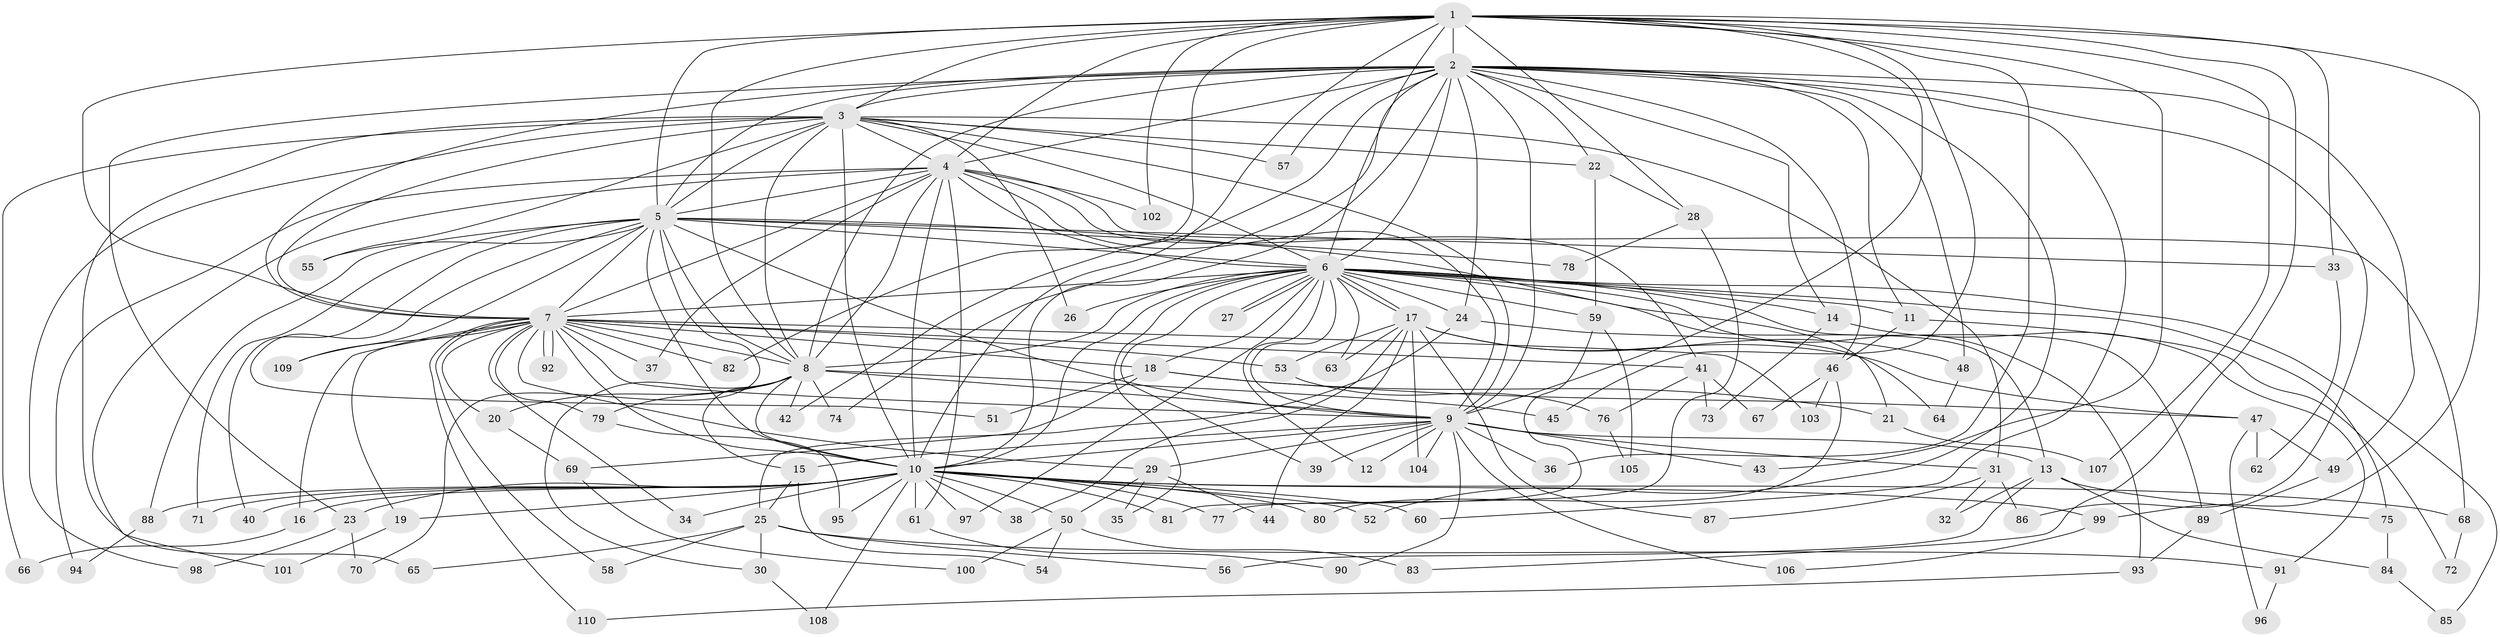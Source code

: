// coarse degree distribution, {2: 0.25, 20: 0.022727272727272728, 1: 0.045454545454545456, 21: 0.022727272727272728, 14: 0.045454545454545456, 5: 0.13636363636363635, 15: 0.022727272727272728, 24: 0.022727272727272728, 4: 0.1590909090909091, 7: 0.045454545454545456, 3: 0.09090909090909091, 6: 0.06818181818181818, 17: 0.022727272727272728, 13: 0.022727272727272728, 8: 0.022727272727272728}
// Generated by graph-tools (version 1.1) at 2025/36/03/04/25 23:36:15]
// undirected, 110 vertices, 245 edges
graph export_dot {
  node [color=gray90,style=filled];
  1;
  2;
  3;
  4;
  5;
  6;
  7;
  8;
  9;
  10;
  11;
  12;
  13;
  14;
  15;
  16;
  17;
  18;
  19;
  20;
  21;
  22;
  23;
  24;
  25;
  26;
  27;
  28;
  29;
  30;
  31;
  32;
  33;
  34;
  35;
  36;
  37;
  38;
  39;
  40;
  41;
  42;
  43;
  44;
  45;
  46;
  47;
  48;
  49;
  50;
  51;
  52;
  53;
  54;
  55;
  56;
  57;
  58;
  59;
  60;
  61;
  62;
  63;
  64;
  65;
  66;
  67;
  68;
  69;
  70;
  71;
  72;
  73;
  74;
  75;
  76;
  77;
  78;
  79;
  80;
  81;
  82;
  83;
  84;
  85;
  86;
  87;
  88;
  89;
  90;
  91;
  92;
  93;
  94;
  95;
  96;
  97;
  98;
  99;
  100;
  101;
  102;
  103;
  104;
  105;
  106;
  107;
  108;
  109;
  110;
  1 -- 2;
  1 -- 3;
  1 -- 4;
  1 -- 5;
  1 -- 6;
  1 -- 7;
  1 -- 8;
  1 -- 9;
  1 -- 10;
  1 -- 28;
  1 -- 33;
  1 -- 36;
  1 -- 43;
  1 -- 45;
  1 -- 82;
  1 -- 83;
  1 -- 99;
  1 -- 102;
  1 -- 107;
  2 -- 3;
  2 -- 4;
  2 -- 5;
  2 -- 6;
  2 -- 7;
  2 -- 8;
  2 -- 9;
  2 -- 10;
  2 -- 11;
  2 -- 14;
  2 -- 22;
  2 -- 23;
  2 -- 24;
  2 -- 42;
  2 -- 46;
  2 -- 48;
  2 -- 49;
  2 -- 52;
  2 -- 57;
  2 -- 60;
  2 -- 74;
  2 -- 86;
  3 -- 4;
  3 -- 5;
  3 -- 6;
  3 -- 7;
  3 -- 8;
  3 -- 9;
  3 -- 10;
  3 -- 22;
  3 -- 26;
  3 -- 31;
  3 -- 55;
  3 -- 57;
  3 -- 65;
  3 -- 66;
  3 -- 98;
  4 -- 5;
  4 -- 6;
  4 -- 7;
  4 -- 8;
  4 -- 9;
  4 -- 10;
  4 -- 37;
  4 -- 41;
  4 -- 61;
  4 -- 68;
  4 -- 94;
  4 -- 101;
  4 -- 102;
  5 -- 6;
  5 -- 7;
  5 -- 8;
  5 -- 9;
  5 -- 10;
  5 -- 21;
  5 -- 33;
  5 -- 40;
  5 -- 51;
  5 -- 55;
  5 -- 70;
  5 -- 71;
  5 -- 78;
  5 -- 88;
  5 -- 109;
  6 -- 7;
  6 -- 8;
  6 -- 9;
  6 -- 10;
  6 -- 11;
  6 -- 12;
  6 -- 13;
  6 -- 14;
  6 -- 17;
  6 -- 17;
  6 -- 18;
  6 -- 24;
  6 -- 26;
  6 -- 27;
  6 -- 27;
  6 -- 35;
  6 -- 39;
  6 -- 59;
  6 -- 63;
  6 -- 75;
  6 -- 85;
  6 -- 89;
  6 -- 93;
  6 -- 97;
  7 -- 8;
  7 -- 9;
  7 -- 10;
  7 -- 16;
  7 -- 18;
  7 -- 19;
  7 -- 20;
  7 -- 29;
  7 -- 34;
  7 -- 37;
  7 -- 41;
  7 -- 53;
  7 -- 58;
  7 -- 79;
  7 -- 82;
  7 -- 92;
  7 -- 92;
  7 -- 103;
  7 -- 109;
  7 -- 110;
  8 -- 9;
  8 -- 10;
  8 -- 15;
  8 -- 20;
  8 -- 30;
  8 -- 42;
  8 -- 45;
  8 -- 74;
  8 -- 79;
  9 -- 10;
  9 -- 12;
  9 -- 13;
  9 -- 15;
  9 -- 29;
  9 -- 31;
  9 -- 36;
  9 -- 39;
  9 -- 43;
  9 -- 90;
  9 -- 104;
  9 -- 106;
  10 -- 16;
  10 -- 19;
  10 -- 23;
  10 -- 34;
  10 -- 38;
  10 -- 40;
  10 -- 50;
  10 -- 52;
  10 -- 60;
  10 -- 61;
  10 -- 68;
  10 -- 71;
  10 -- 77;
  10 -- 80;
  10 -- 81;
  10 -- 88;
  10 -- 95;
  10 -- 97;
  10 -- 99;
  10 -- 108;
  11 -- 46;
  11 -- 72;
  13 -- 32;
  13 -- 56;
  13 -- 75;
  13 -- 84;
  14 -- 73;
  14 -- 91;
  15 -- 25;
  15 -- 54;
  16 -- 66;
  17 -- 38;
  17 -- 44;
  17 -- 47;
  17 -- 48;
  17 -- 53;
  17 -- 63;
  17 -- 87;
  17 -- 104;
  18 -- 21;
  18 -- 47;
  18 -- 51;
  18 -- 69;
  19 -- 101;
  20 -- 69;
  21 -- 107;
  22 -- 28;
  22 -- 59;
  23 -- 70;
  23 -- 98;
  24 -- 25;
  24 -- 64;
  25 -- 30;
  25 -- 56;
  25 -- 58;
  25 -- 65;
  25 -- 91;
  28 -- 77;
  28 -- 78;
  29 -- 35;
  29 -- 44;
  29 -- 50;
  30 -- 108;
  31 -- 32;
  31 -- 86;
  31 -- 87;
  33 -- 62;
  41 -- 67;
  41 -- 73;
  41 -- 76;
  46 -- 67;
  46 -- 80;
  46 -- 103;
  47 -- 49;
  47 -- 62;
  47 -- 96;
  48 -- 64;
  49 -- 89;
  50 -- 54;
  50 -- 83;
  50 -- 100;
  53 -- 76;
  59 -- 81;
  59 -- 105;
  61 -- 90;
  68 -- 72;
  69 -- 100;
  75 -- 84;
  76 -- 105;
  79 -- 95;
  84 -- 85;
  88 -- 94;
  89 -- 93;
  91 -- 96;
  93 -- 110;
  99 -- 106;
}

